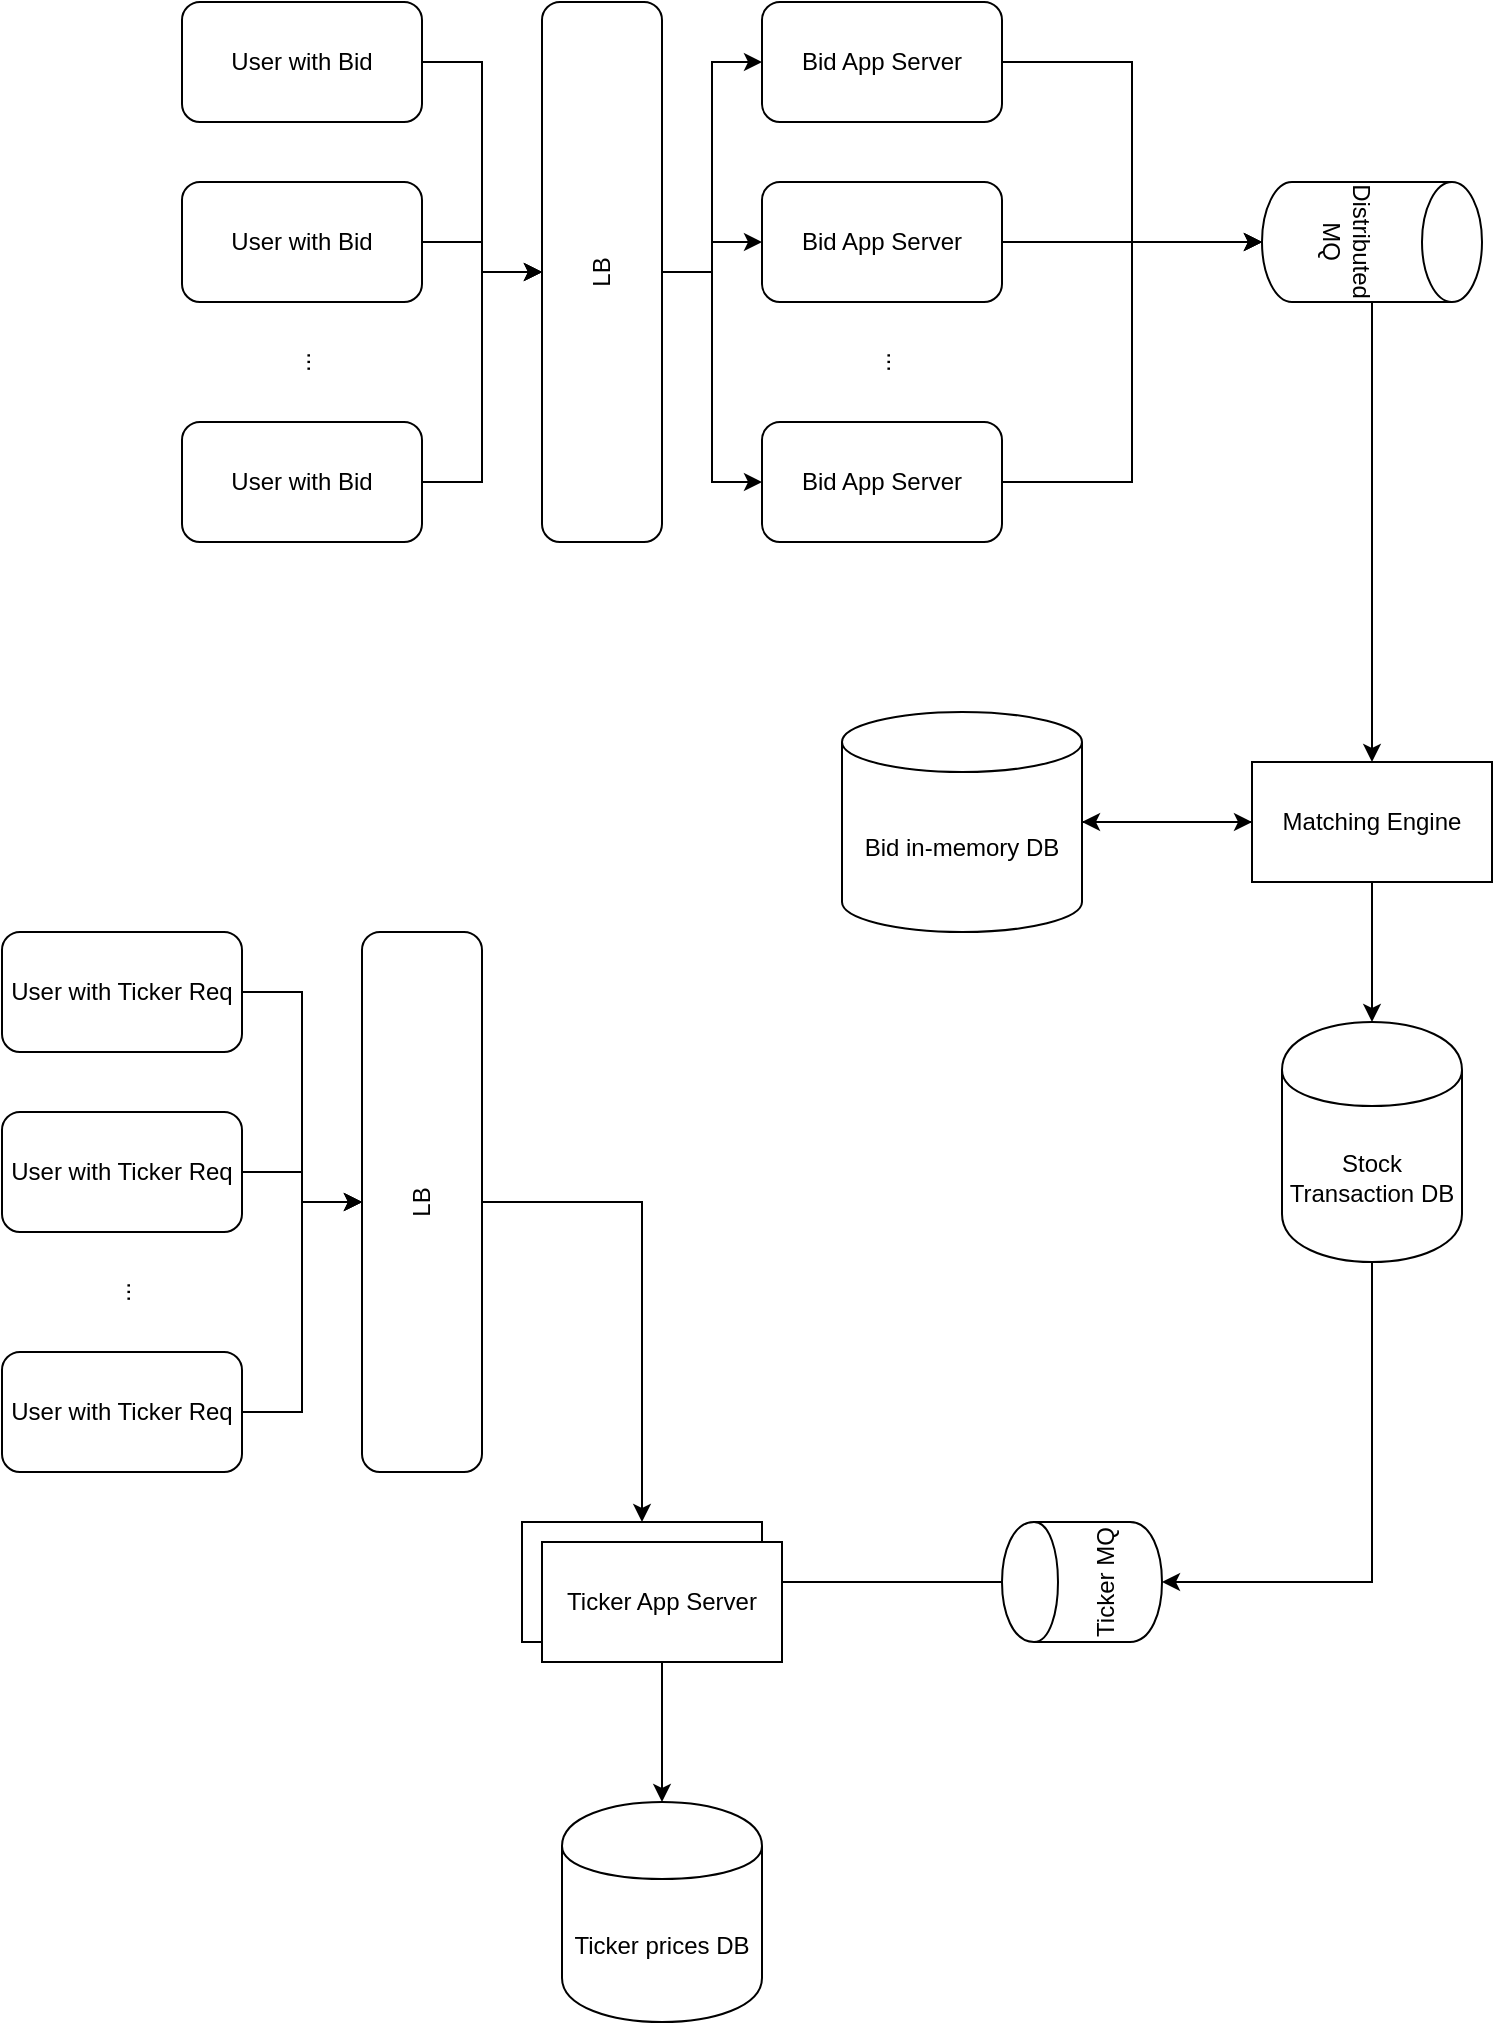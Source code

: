 <mxfile version="14.8.5" type="github">
  <diagram id="bY-Eiq5B4Y1L39nDWaPA" name="Page-1">
    <mxGraphModel dx="868" dy="450" grid="1" gridSize="10" guides="1" tooltips="1" connect="1" arrows="1" fold="1" page="1" pageScale="1" pageWidth="850" pageHeight="1100" math="0" shadow="0">
      <root>
        <mxCell id="0" />
        <mxCell id="1" parent="0" />
        <mxCell id="U9HXg87GdfsvRDTg_hJd-1" value="" style="edgeStyle=orthogonalEdgeStyle;rounded=0;orthogonalLoop=1;jettySize=auto;html=1;" parent="1" source="U9HXg87GdfsvRDTg_hJd-2" target="U9HXg87GdfsvRDTg_hJd-11" edge="1">
          <mxGeometry relative="1" as="geometry" />
        </mxCell>
        <mxCell id="U9HXg87GdfsvRDTg_hJd-2" value="User with Bid" style="rounded=1;whiteSpace=wrap;html=1;" parent="1" vertex="1">
          <mxGeometry x="160" y="160" width="120" height="60" as="geometry" />
        </mxCell>
        <mxCell id="U9HXg87GdfsvRDTg_hJd-3" style="edgeStyle=orthogonalEdgeStyle;rounded=0;orthogonalLoop=1;jettySize=auto;html=1;entryX=0.5;entryY=0;entryDx=0;entryDy=0;" parent="1" source="U9HXg87GdfsvRDTg_hJd-4" target="U9HXg87GdfsvRDTg_hJd-11" edge="1">
          <mxGeometry relative="1" as="geometry" />
        </mxCell>
        <mxCell id="U9HXg87GdfsvRDTg_hJd-4" value="User with Bid" style="rounded=1;whiteSpace=wrap;html=1;" parent="1" vertex="1">
          <mxGeometry x="160" y="250" width="120" height="60" as="geometry" />
        </mxCell>
        <mxCell id="U9HXg87GdfsvRDTg_hJd-5" style="edgeStyle=orthogonalEdgeStyle;rounded=0;orthogonalLoop=1;jettySize=auto;html=1;entryX=0.5;entryY=0;entryDx=0;entryDy=0;" parent="1" source="U9HXg87GdfsvRDTg_hJd-6" target="U9HXg87GdfsvRDTg_hJd-11" edge="1">
          <mxGeometry relative="1" as="geometry" />
        </mxCell>
        <mxCell id="U9HXg87GdfsvRDTg_hJd-6" value="User with Bid" style="rounded=1;whiteSpace=wrap;html=1;" parent="1" vertex="1">
          <mxGeometry x="160" y="370" width="120" height="60" as="geometry" />
        </mxCell>
        <mxCell id="U9HXg87GdfsvRDTg_hJd-7" value="..." style="text;html=1;strokeColor=none;fillColor=none;align=center;verticalAlign=middle;whiteSpace=wrap;rounded=0;rotation=-90;" parent="1" vertex="1">
          <mxGeometry x="200" y="330" width="40" height="20" as="geometry" />
        </mxCell>
        <mxCell id="U9HXg87GdfsvRDTg_hJd-8" style="edgeStyle=orthogonalEdgeStyle;rounded=0;orthogonalLoop=1;jettySize=auto;html=1;entryX=0;entryY=0.5;entryDx=0;entryDy=0;" parent="1" source="U9HXg87GdfsvRDTg_hJd-11" target="U9HXg87GdfsvRDTg_hJd-13" edge="1">
          <mxGeometry relative="1" as="geometry" />
        </mxCell>
        <mxCell id="U9HXg87GdfsvRDTg_hJd-9" style="edgeStyle=orthogonalEdgeStyle;rounded=0;orthogonalLoop=1;jettySize=auto;html=1;entryX=0;entryY=0.5;entryDx=0;entryDy=0;" parent="1" source="U9HXg87GdfsvRDTg_hJd-11" target="U9HXg87GdfsvRDTg_hJd-14" edge="1">
          <mxGeometry relative="1" as="geometry" />
        </mxCell>
        <mxCell id="U9HXg87GdfsvRDTg_hJd-10" style="edgeStyle=orthogonalEdgeStyle;rounded=0;orthogonalLoop=1;jettySize=auto;html=1;entryX=0;entryY=0.5;entryDx=0;entryDy=0;" parent="1" source="U9HXg87GdfsvRDTg_hJd-11" target="U9HXg87GdfsvRDTg_hJd-16" edge="1">
          <mxGeometry relative="1" as="geometry" />
        </mxCell>
        <mxCell id="U9HXg87GdfsvRDTg_hJd-11" value="LB" style="rounded=1;whiteSpace=wrap;html=1;rotation=-90;" parent="1" vertex="1">
          <mxGeometry x="235" y="265" width="270" height="60" as="geometry" />
        </mxCell>
        <mxCell id="U9HXg87GdfsvRDTg_hJd-20" style="edgeStyle=orthogonalEdgeStyle;rounded=0;orthogonalLoop=1;jettySize=auto;html=1;entryX=0.5;entryY=1;entryDx=0;entryDy=0;entryPerimeter=0;" parent="1" source="U9HXg87GdfsvRDTg_hJd-13" target="U9HXg87GdfsvRDTg_hJd-19" edge="1">
          <mxGeometry relative="1" as="geometry" />
        </mxCell>
        <mxCell id="U9HXg87GdfsvRDTg_hJd-13" value="Bid App Server" style="rounded=1;whiteSpace=wrap;html=1;" parent="1" vertex="1">
          <mxGeometry x="450" y="160" width="120" height="60" as="geometry" />
        </mxCell>
        <mxCell id="U9HXg87GdfsvRDTg_hJd-14" value="Bid App Server" style="rounded=1;whiteSpace=wrap;html=1;" parent="1" vertex="1">
          <mxGeometry x="450" y="250" width="120" height="60" as="geometry" />
        </mxCell>
        <mxCell id="U9HXg87GdfsvRDTg_hJd-21" style="edgeStyle=orthogonalEdgeStyle;rounded=0;orthogonalLoop=1;jettySize=auto;html=1;" parent="1" source="U9HXg87GdfsvRDTg_hJd-16" edge="1">
          <mxGeometry relative="1" as="geometry">
            <mxPoint x="700" y="280" as="targetPoint" />
            <Array as="points">
              <mxPoint x="635" y="400" />
              <mxPoint x="635" y="280" />
            </Array>
          </mxGeometry>
        </mxCell>
        <mxCell id="U9HXg87GdfsvRDTg_hJd-16" value="Bid App Server" style="rounded=1;whiteSpace=wrap;html=1;" parent="1" vertex="1">
          <mxGeometry x="450" y="370" width="120" height="60" as="geometry" />
        </mxCell>
        <mxCell id="U9HXg87GdfsvRDTg_hJd-17" value="..." style="text;html=1;strokeColor=none;fillColor=none;align=center;verticalAlign=middle;whiteSpace=wrap;rounded=0;rotation=-90;" parent="1" vertex="1">
          <mxGeometry x="490" y="330" width="40" height="20" as="geometry" />
        </mxCell>
        <mxCell id="U9HXg87GdfsvRDTg_hJd-18" style="edgeStyle=orthogonalEdgeStyle;rounded=0;orthogonalLoop=1;jettySize=auto;html=1;" parent="1" target="U9HXg87GdfsvRDTg_hJd-19" edge="1">
          <mxGeometry relative="1" as="geometry">
            <mxPoint x="570" y="280" as="sourcePoint" />
            <mxPoint x="625" y="295" as="targetPoint" />
            <Array as="points">
              <mxPoint x="600" y="280" />
              <mxPoint x="600" y="280" />
            </Array>
          </mxGeometry>
        </mxCell>
        <mxCell id="U9HXg87GdfsvRDTg_hJd-23" value="" style="edgeStyle=orthogonalEdgeStyle;rounded=0;orthogonalLoop=1;jettySize=auto;html=1;" parent="1" source="U9HXg87GdfsvRDTg_hJd-19" target="U9HXg87GdfsvRDTg_hJd-22" edge="1">
          <mxGeometry relative="1" as="geometry" />
        </mxCell>
        <mxCell id="U9HXg87GdfsvRDTg_hJd-19" value="Distributed MQ" style="shape=cylinder3;whiteSpace=wrap;html=1;boundedLbl=1;backgroundOutline=1;size=15;rotation=90;" parent="1" vertex="1">
          <mxGeometry x="725" y="225" width="60" height="110" as="geometry" />
        </mxCell>
        <mxCell id="U9HXg87GdfsvRDTg_hJd-26" style="edgeStyle=orthogonalEdgeStyle;rounded=0;orthogonalLoop=1;jettySize=auto;html=1;" parent="1" source="U9HXg87GdfsvRDTg_hJd-22" target="U9HXg87GdfsvRDTg_hJd-24" edge="1">
          <mxGeometry relative="1" as="geometry" />
        </mxCell>
        <mxCell id="U9HXg87GdfsvRDTg_hJd-30" value="" style="edgeStyle=orthogonalEdgeStyle;rounded=0;orthogonalLoop=1;jettySize=auto;html=1;" parent="1" source="U9HXg87GdfsvRDTg_hJd-22" target="U9HXg87GdfsvRDTg_hJd-29" edge="1">
          <mxGeometry relative="1" as="geometry" />
        </mxCell>
        <mxCell id="U9HXg87GdfsvRDTg_hJd-22" value="Matching Engine" style="whiteSpace=wrap;html=1;" parent="1" vertex="1">
          <mxGeometry x="695" y="540" width="120" height="60" as="geometry" />
        </mxCell>
        <mxCell id="U9HXg87GdfsvRDTg_hJd-25" style="edgeStyle=orthogonalEdgeStyle;rounded=0;orthogonalLoop=1;jettySize=auto;html=1;entryX=0;entryY=0.5;entryDx=0;entryDy=0;" parent="1" source="U9HXg87GdfsvRDTg_hJd-24" target="U9HXg87GdfsvRDTg_hJd-22" edge="1">
          <mxGeometry relative="1" as="geometry" />
        </mxCell>
        <mxCell id="U9HXg87GdfsvRDTg_hJd-24" value="Bid in-memory DB" style="shape=cylinder3;whiteSpace=wrap;html=1;boundedLbl=1;backgroundOutline=1;size=15;" parent="1" vertex="1">
          <mxGeometry x="490" y="515" width="120" height="110" as="geometry" />
        </mxCell>
        <mxCell id="U9HXg87GdfsvRDTg_hJd-32" value="" style="edgeStyle=orthogonalEdgeStyle;rounded=0;orthogonalLoop=1;jettySize=auto;html=1;" parent="1" source="U9HXg87GdfsvRDTg_hJd-29" target="U9HXg87GdfsvRDTg_hJd-31" edge="1">
          <mxGeometry relative="1" as="geometry">
            <Array as="points">
              <mxPoint x="755" y="950" />
            </Array>
          </mxGeometry>
        </mxCell>
        <mxCell id="U9HXg87GdfsvRDTg_hJd-29" value="Stock Transaction DB" style="shape=cylinder;whiteSpace=wrap;html=1;boundedLbl=1;backgroundOutline=1;" parent="1" vertex="1">
          <mxGeometry x="710" y="670" width="90" height="120" as="geometry" />
        </mxCell>
        <mxCell id="U9HXg87GdfsvRDTg_hJd-34" value="" style="edgeStyle=orthogonalEdgeStyle;rounded=0;orthogonalLoop=1;jettySize=auto;html=1;" parent="1" source="U9HXg87GdfsvRDTg_hJd-31" target="U9HXg87GdfsvRDTg_hJd-33" edge="1">
          <mxGeometry relative="1" as="geometry" />
        </mxCell>
        <mxCell id="U9HXg87GdfsvRDTg_hJd-31" value="Ticker MQ" style="shape=cylinder;whiteSpace=wrap;html=1;boundedLbl=1;backgroundOutline=1;rotation=-90;" parent="1" vertex="1">
          <mxGeometry x="580" y="910" width="60" height="80" as="geometry" />
        </mxCell>
        <mxCell id="U9HXg87GdfsvRDTg_hJd-33" value="Ticker App Server" style="whiteSpace=wrap;html=1;" parent="1" vertex="1">
          <mxGeometry x="330" y="920" width="120" height="60" as="geometry" />
        </mxCell>
        <mxCell id="U9HXg87GdfsvRDTg_hJd-35" value="" style="edgeStyle=orthogonalEdgeStyle;rounded=0;orthogonalLoop=1;jettySize=auto;html=1;" parent="1" source="U9HXg87GdfsvRDTg_hJd-36" target="U9HXg87GdfsvRDTg_hJd-42" edge="1">
          <mxGeometry relative="1" as="geometry" />
        </mxCell>
        <mxCell id="U9HXg87GdfsvRDTg_hJd-36" value="User with Ticker Req" style="rounded=1;whiteSpace=wrap;html=1;" parent="1" vertex="1">
          <mxGeometry x="70" y="625" width="120" height="60" as="geometry" />
        </mxCell>
        <mxCell id="U9HXg87GdfsvRDTg_hJd-37" style="edgeStyle=orthogonalEdgeStyle;rounded=0;orthogonalLoop=1;jettySize=auto;html=1;entryX=0.5;entryY=0;entryDx=0;entryDy=0;" parent="1" source="U9HXg87GdfsvRDTg_hJd-38" target="U9HXg87GdfsvRDTg_hJd-42" edge="1">
          <mxGeometry relative="1" as="geometry" />
        </mxCell>
        <mxCell id="U9HXg87GdfsvRDTg_hJd-38" value="User with Ticker Req" style="rounded=1;whiteSpace=wrap;html=1;" parent="1" vertex="1">
          <mxGeometry x="70" y="715" width="120" height="60" as="geometry" />
        </mxCell>
        <mxCell id="U9HXg87GdfsvRDTg_hJd-39" style="edgeStyle=orthogonalEdgeStyle;rounded=0;orthogonalLoop=1;jettySize=auto;html=1;entryX=0.5;entryY=0;entryDx=0;entryDy=0;" parent="1" source="U9HXg87GdfsvRDTg_hJd-40" target="U9HXg87GdfsvRDTg_hJd-42" edge="1">
          <mxGeometry relative="1" as="geometry" />
        </mxCell>
        <mxCell id="U9HXg87GdfsvRDTg_hJd-40" value="User with Ticker Req" style="rounded=1;whiteSpace=wrap;html=1;" parent="1" vertex="1">
          <mxGeometry x="70" y="835" width="120" height="60" as="geometry" />
        </mxCell>
        <mxCell id="U9HXg87GdfsvRDTg_hJd-41" value="..." style="text;html=1;strokeColor=none;fillColor=none;align=center;verticalAlign=middle;whiteSpace=wrap;rounded=0;rotation=-90;" parent="1" vertex="1">
          <mxGeometry x="110" y="795" width="40" height="20" as="geometry" />
        </mxCell>
        <mxCell id="U9HXg87GdfsvRDTg_hJd-43" style="edgeStyle=orthogonalEdgeStyle;rounded=0;orthogonalLoop=1;jettySize=auto;html=1;" parent="1" source="U9HXg87GdfsvRDTg_hJd-42" target="U9HXg87GdfsvRDTg_hJd-33" edge="1">
          <mxGeometry relative="1" as="geometry" />
        </mxCell>
        <mxCell id="U9HXg87GdfsvRDTg_hJd-42" value="LB" style="rounded=1;whiteSpace=wrap;html=1;rotation=-90;" parent="1" vertex="1">
          <mxGeometry x="145" y="730" width="270" height="60" as="geometry" />
        </mxCell>
        <mxCell id="U9HXg87GdfsvRDTg_hJd-46" value="" style="edgeStyle=orthogonalEdgeStyle;rounded=0;orthogonalLoop=1;jettySize=auto;html=1;" parent="1" source="U9HXg87GdfsvRDTg_hJd-44" target="U9HXg87GdfsvRDTg_hJd-45" edge="1">
          <mxGeometry relative="1" as="geometry" />
        </mxCell>
        <mxCell id="U9HXg87GdfsvRDTg_hJd-44" value="Ticker App Server" style="whiteSpace=wrap;html=1;" parent="1" vertex="1">
          <mxGeometry x="340" y="930" width="120" height="60" as="geometry" />
        </mxCell>
        <mxCell id="U9HXg87GdfsvRDTg_hJd-45" value="Ticker prices DB" style="shape=cylinder;whiteSpace=wrap;html=1;boundedLbl=1;backgroundOutline=1;" parent="1" vertex="1">
          <mxGeometry x="350" y="1060" width="100" height="110" as="geometry" />
        </mxCell>
      </root>
    </mxGraphModel>
  </diagram>
</mxfile>
